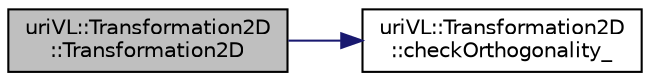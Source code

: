 digraph "uriVL::Transformation2D::Transformation2D"
{
  edge [fontname="Helvetica",fontsize="10",labelfontname="Helvetica",labelfontsize="10"];
  node [fontname="Helvetica",fontsize="10",shape=record];
  rankdir="LR";
  Node1 [label="uriVL::Transformation2D\l::Transformation2D",height=0.2,width=0.4,color="black", fillcolor="grey75", style="filled", fontcolor="black"];
  Node1 -> Node2 [color="midnightblue",fontsize="10",style="solid",fontname="Helvetica"];
  Node2 [label="uriVL::Transformation2D\l::checkOrthogonality_",height=0.2,width=0.4,color="black", fillcolor="white", style="filled",URL="$classuriVL_1_1Transformation2D.html#a0210e8df8a12b8308b4a2f14adf1134d",tooltip="Check whether the matrix is orthogonal. "];
}
